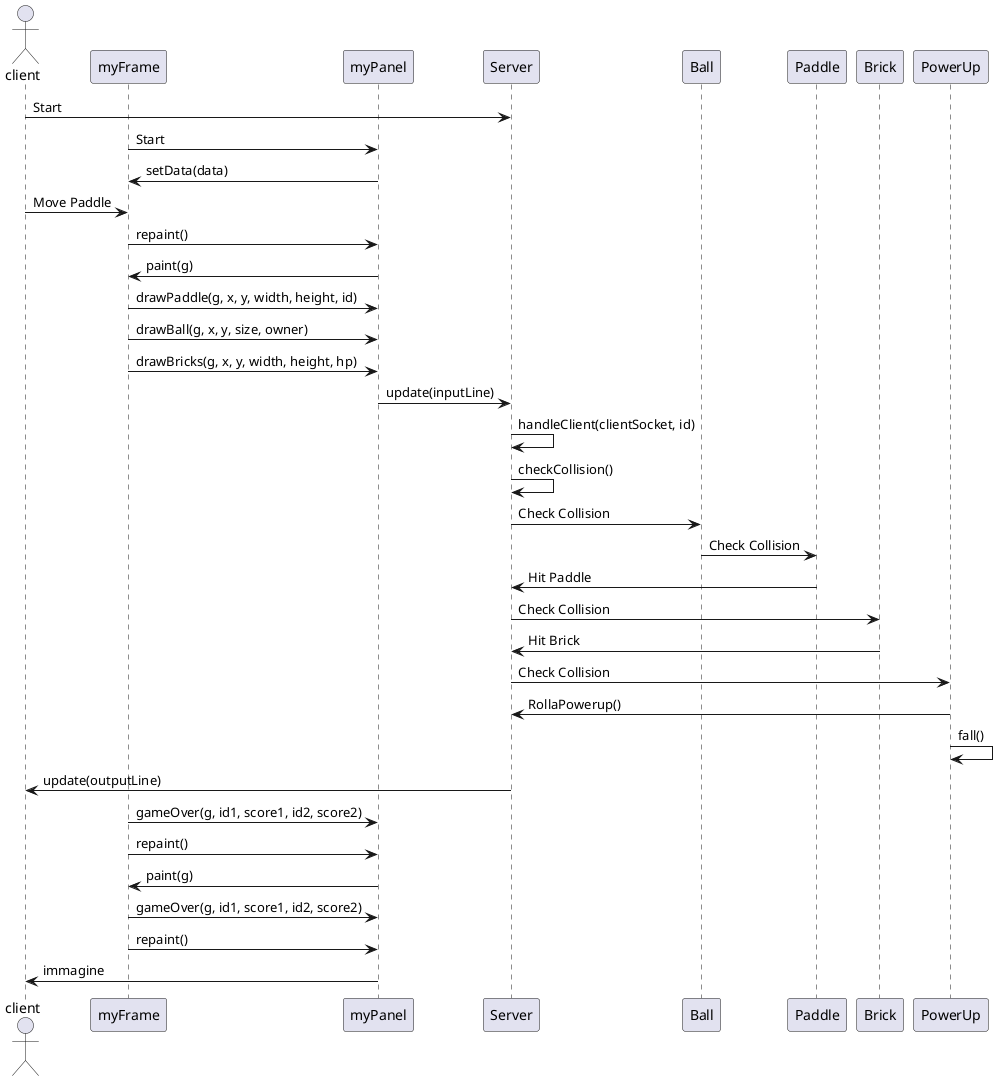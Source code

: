 @startuml

actor client
participant myFrame
participant myPanel
participant Server
participant Ball
participant Paddle
participant Brick
participant PowerUp

client -> Server: Start
myFrame -> myPanel: Start
myPanel -> myFrame: setData(data)
client -> myFrame: Move Paddle
myFrame -> myPanel: repaint()
myPanel -> myFrame: paint(g)
myFrame -> myPanel: drawPaddle(g, x, y, width, height, id)
myFrame -> myPanel: drawBall(g, x, y, size, owner)
myFrame -> myPanel: drawBricks(g, x, y, width, height, hp)
myPanel -> Server: update(inputLine)
Server -> Server: handleClient(clientSocket, id)
Server -> Server: checkCollision()
Server -> Ball: Check Collision
Ball -> Paddle: Check Collision
Paddle -> Server: Hit Paddle
Server -> Brick: Check Collision
Brick -> Server: Hit Brick
Server -> PowerUp: Check Collision
PowerUp -> Server: RollaPowerup()
PowerUp -> PowerUp: fall()
Server -> client: update(outputLine)
myFrame -> myPanel: gameOver(g, id1, score1, id2, score2)
myFrame -> myPanel: repaint()
myPanel -> myFrame: paint(g)
myFrame -> myPanel: gameOver(g, id1, score1, id2, score2)
myFrame -> myPanel: repaint()
myPanel -> client: immagine

@enduml
